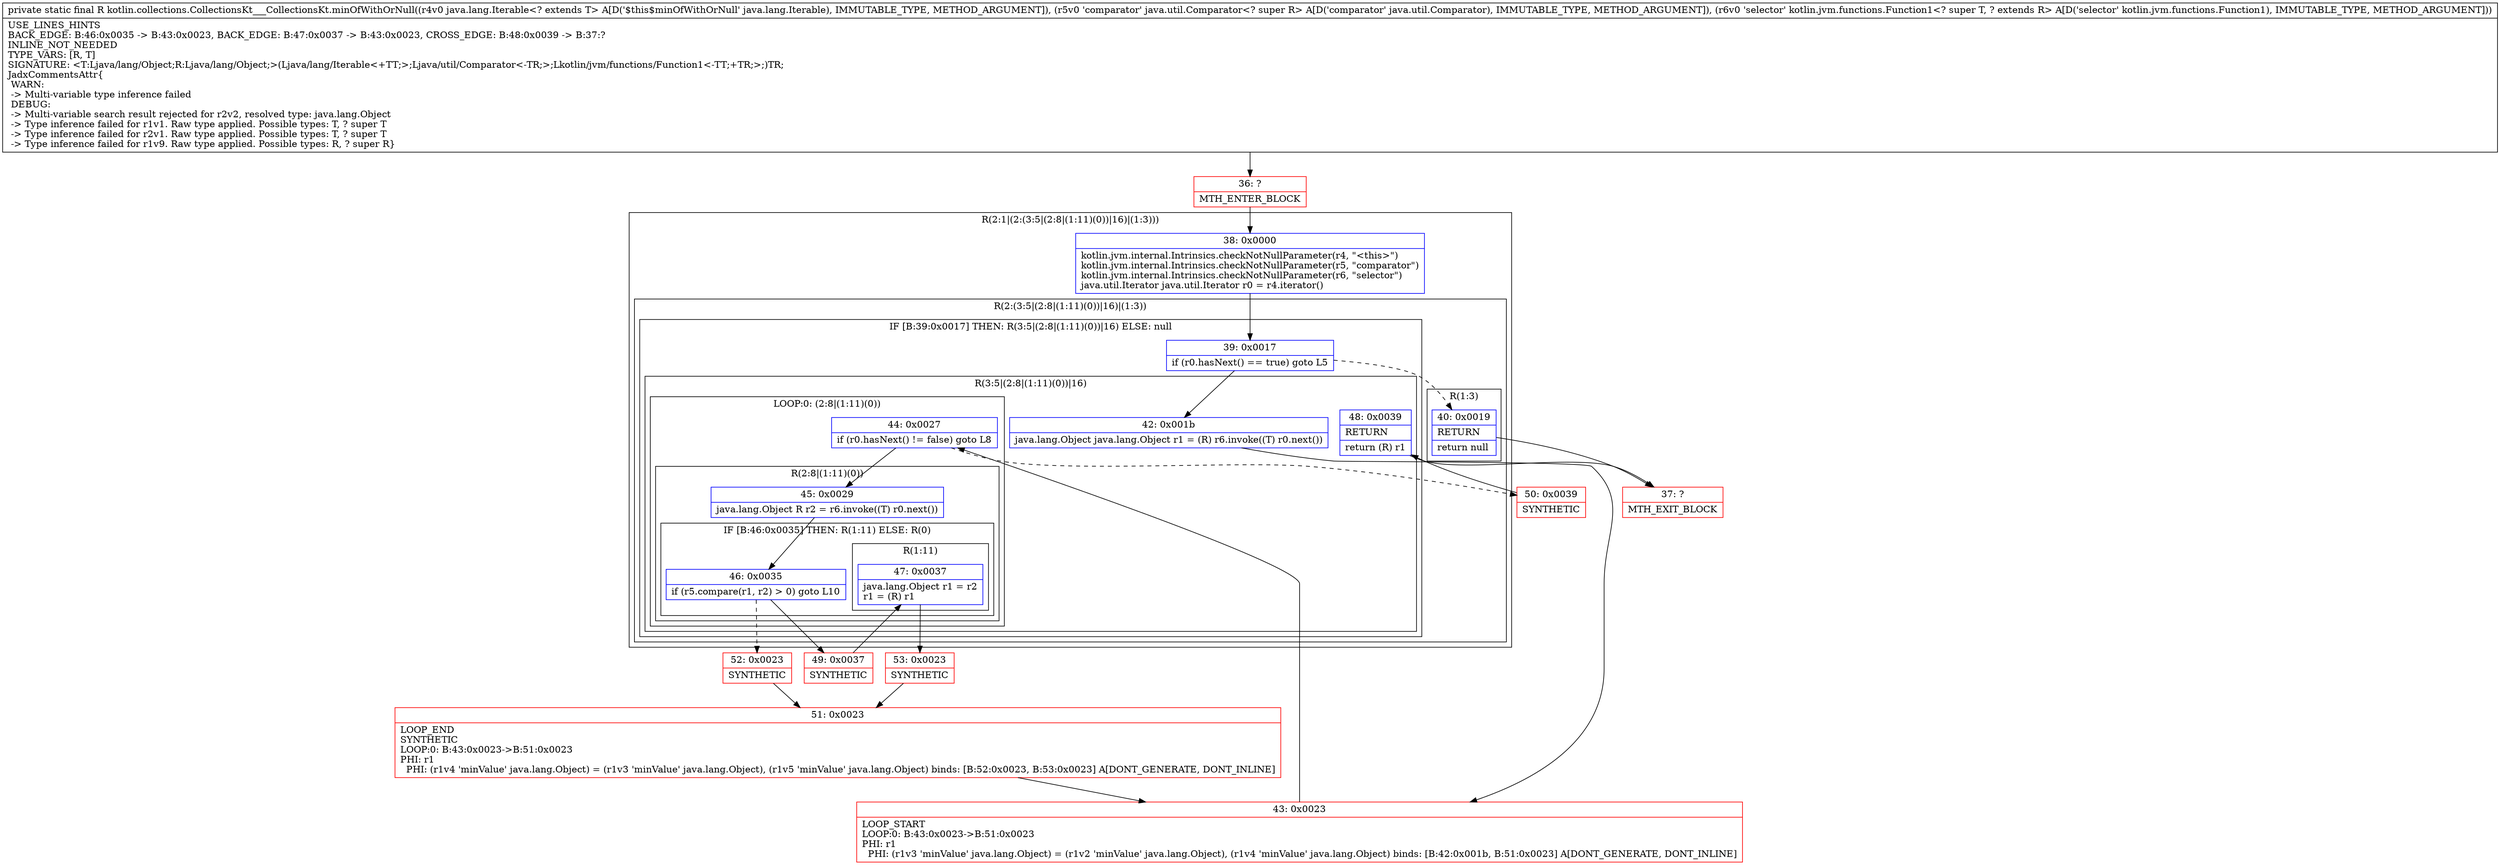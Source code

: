digraph "CFG forkotlin.collections.CollectionsKt___CollectionsKt.minOfWithOrNull(Ljava\/lang\/Iterable;Ljava\/util\/Comparator;Lkotlin\/jvm\/functions\/Function1;)Ljava\/lang\/Object;" {
subgraph cluster_Region_1926224272 {
label = "R(2:1|(2:(3:5|(2:8|(1:11)(0))|16)|(1:3)))";
node [shape=record,color=blue];
Node_38 [shape=record,label="{38\:\ 0x0000|kotlin.jvm.internal.Intrinsics.checkNotNullParameter(r4, \"\<this\>\")\lkotlin.jvm.internal.Intrinsics.checkNotNullParameter(r5, \"comparator\")\lkotlin.jvm.internal.Intrinsics.checkNotNullParameter(r6, \"selector\")\ljava.util.Iterator java.util.Iterator r0 = r4.iterator()\l}"];
subgraph cluster_Region_266949266 {
label = "R(2:(3:5|(2:8|(1:11)(0))|16)|(1:3))";
node [shape=record,color=blue];
subgraph cluster_IfRegion_775848499 {
label = "IF [B:39:0x0017] THEN: R(3:5|(2:8|(1:11)(0))|16) ELSE: null";
node [shape=record,color=blue];
Node_39 [shape=record,label="{39\:\ 0x0017|if (r0.hasNext() == true) goto L5\l}"];
subgraph cluster_Region_390773980 {
label = "R(3:5|(2:8|(1:11)(0))|16)";
node [shape=record,color=blue];
Node_42 [shape=record,label="{42\:\ 0x001b|java.lang.Object java.lang.Object r1 = (R) r6.invoke((T) r0.next())\l}"];
subgraph cluster_LoopRegion_936317350 {
label = "LOOP:0: (2:8|(1:11)(0))";
node [shape=record,color=blue];
Node_44 [shape=record,label="{44\:\ 0x0027|if (r0.hasNext() != false) goto L8\l}"];
subgraph cluster_Region_994069910 {
label = "R(2:8|(1:11)(0))";
node [shape=record,color=blue];
Node_45 [shape=record,label="{45\:\ 0x0029|java.lang.Object R r2 = r6.invoke((T) r0.next())\l}"];
subgraph cluster_IfRegion_601592673 {
label = "IF [B:46:0x0035] THEN: R(1:11) ELSE: R(0)";
node [shape=record,color=blue];
Node_46 [shape=record,label="{46\:\ 0x0035|if (r5.compare(r1, r2) \> 0) goto L10\l}"];
subgraph cluster_Region_1639280599 {
label = "R(1:11)";
node [shape=record,color=blue];
Node_47 [shape=record,label="{47\:\ 0x0037|java.lang.Object r1 = r2\lr1 = (R) r1\l}"];
}
subgraph cluster_Region_59104218 {
label = "R(0)";
node [shape=record,color=blue];
}
}
}
}
Node_48 [shape=record,label="{48\:\ 0x0039|RETURN\l|return (R) r1\l}"];
}
}
subgraph cluster_Region_292578308 {
label = "R(1:3)";
node [shape=record,color=blue];
Node_40 [shape=record,label="{40\:\ 0x0019|RETURN\l|return null\l}"];
}
}
}
Node_36 [shape=record,color=red,label="{36\:\ ?|MTH_ENTER_BLOCK\l}"];
Node_37 [shape=record,color=red,label="{37\:\ ?|MTH_EXIT_BLOCK\l}"];
Node_43 [shape=record,color=red,label="{43\:\ 0x0023|LOOP_START\lLOOP:0: B:43:0x0023\-\>B:51:0x0023\lPHI: r1 \l  PHI: (r1v3 'minValue' java.lang.Object) = (r1v2 'minValue' java.lang.Object), (r1v4 'minValue' java.lang.Object) binds: [B:42:0x001b, B:51:0x0023] A[DONT_GENERATE, DONT_INLINE]\l}"];
Node_49 [shape=record,color=red,label="{49\:\ 0x0037|SYNTHETIC\l}"];
Node_53 [shape=record,color=red,label="{53\:\ 0x0023|SYNTHETIC\l}"];
Node_51 [shape=record,color=red,label="{51\:\ 0x0023|LOOP_END\lSYNTHETIC\lLOOP:0: B:43:0x0023\-\>B:51:0x0023\lPHI: r1 \l  PHI: (r1v4 'minValue' java.lang.Object) = (r1v3 'minValue' java.lang.Object), (r1v5 'minValue' java.lang.Object) binds: [B:52:0x0023, B:53:0x0023] A[DONT_GENERATE, DONT_INLINE]\l}"];
Node_52 [shape=record,color=red,label="{52\:\ 0x0023|SYNTHETIC\l}"];
Node_50 [shape=record,color=red,label="{50\:\ 0x0039|SYNTHETIC\l}"];
MethodNode[shape=record,label="{private static final R kotlin.collections.CollectionsKt___CollectionsKt.minOfWithOrNull((r4v0 java.lang.Iterable\<? extends T\> A[D('$this$minOfWithOrNull' java.lang.Iterable), IMMUTABLE_TYPE, METHOD_ARGUMENT]), (r5v0 'comparator' java.util.Comparator\<? super R\> A[D('comparator' java.util.Comparator), IMMUTABLE_TYPE, METHOD_ARGUMENT]), (r6v0 'selector' kotlin.jvm.functions.Function1\<? super T, ? extends R\> A[D('selector' kotlin.jvm.functions.Function1), IMMUTABLE_TYPE, METHOD_ARGUMENT]))  | USE_LINES_HINTS\lBACK_EDGE: B:46:0x0035 \-\> B:43:0x0023, BACK_EDGE: B:47:0x0037 \-\> B:43:0x0023, CROSS_EDGE: B:48:0x0039 \-\> B:37:?\lINLINE_NOT_NEEDED\lTYPE_VARS: [R, T]\lSIGNATURE: \<T:Ljava\/lang\/Object;R:Ljava\/lang\/Object;\>(Ljava\/lang\/Iterable\<+TT;\>;Ljava\/util\/Comparator\<\-TR;\>;Lkotlin\/jvm\/functions\/Function1\<\-TT;+TR;\>;)TR;\lJadxCommentsAttr\{\l WARN: \l \-\> Multi\-variable type inference failed\l DEBUG: \l \-\> Multi\-variable search result rejected for r2v2, resolved type: java.lang.Object\l \-\> Type inference failed for r1v1. Raw type applied. Possible types: T, ? super T\l \-\> Type inference failed for r2v1. Raw type applied. Possible types: T, ? super T\l \-\> Type inference failed for r1v9. Raw type applied. Possible types: R, ? super R\}\l}"];
MethodNode -> Node_36;Node_38 -> Node_39;
Node_39 -> Node_40[style=dashed];
Node_39 -> Node_42;
Node_42 -> Node_43;
Node_44 -> Node_45;
Node_44 -> Node_50[style=dashed];
Node_45 -> Node_46;
Node_46 -> Node_49;
Node_46 -> Node_52[style=dashed];
Node_47 -> Node_53;
Node_48 -> Node_37;
Node_40 -> Node_37;
Node_36 -> Node_38;
Node_43 -> Node_44;
Node_49 -> Node_47;
Node_53 -> Node_51;
Node_51 -> Node_43;
Node_52 -> Node_51;
Node_50 -> Node_48;
}

